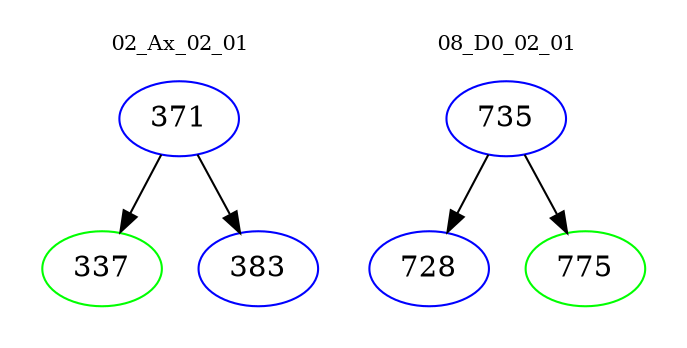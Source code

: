 digraph{
subgraph cluster_0 {
color = white
label = "02_Ax_02_01";
fontsize=10;
T0_371 [label="371", color="blue"]
T0_371 -> T0_337 [color="black"]
T0_337 [label="337", color="green"]
T0_371 -> T0_383 [color="black"]
T0_383 [label="383", color="blue"]
}
subgraph cluster_1 {
color = white
label = "08_D0_02_01";
fontsize=10;
T1_735 [label="735", color="blue"]
T1_735 -> T1_728 [color="black"]
T1_728 [label="728", color="blue"]
T1_735 -> T1_775 [color="black"]
T1_775 [label="775", color="green"]
}
}
